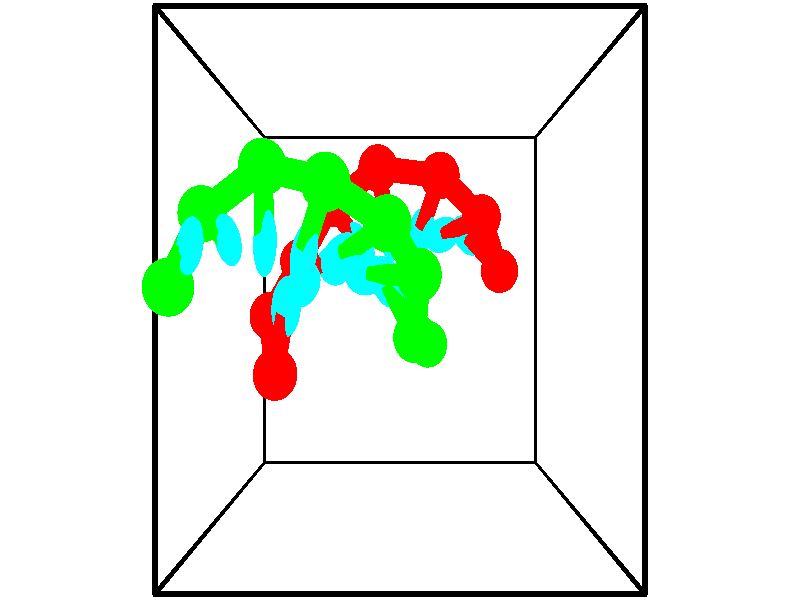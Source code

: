 // switches for output
#declare DRAW_BASES = 1; // possible values are 0, 1; only relevant for DNA ribbons
#declare DRAW_BASES_TYPE = 3; // possible values are 1, 2, 3; only relevant for DNA ribbons
#declare DRAW_FOG = 0; // set to 1 to enable fog

#include "colors.inc"

#include "transforms.inc"
background { rgb <1, 1, 1>}

#default {
   normal{
       ripples 0.25
       frequency 0.20
       turbulence 0.2
       lambda 5
   }
	finish {
		phong 0.1
		phong_size 40.
	}
}

// original window dimensions: 1024x640


// camera settings

camera {
	sky <-0, 1, 0>
	up <-0, 1, 0>
	right 1.6 * <1, 0, 0>
	location <2.5, 2.5, 11.1562>
	look_at <2.5, 2.5, 2.5>
	direction <0, 0, -8.6562>
	angle 67.0682
}


# declare cpy_camera_pos = <2.5, 2.5, 11.1562>;
# if (DRAW_FOG = 1)
fog {
	fog_type 2
	up vnormalize(cpy_camera_pos)
	color rgbt<1,1,1,0.3>
	distance 1e-5
	fog_alt 3e-3
	fog_offset 4
}
# end


// LIGHTS

# declare lum = 6;
global_settings {
	ambient_light rgb lum * <0.05, 0.05, 0.05>
	max_trace_level 15
}# declare cpy_direct_light_amount = 0.25;
light_source
{	1000 * <-1, -1, 1>,
	rgb lum * cpy_direct_light_amount
	parallel
}

light_source
{	1000 * <1, 1, -1>,
	rgb lum * cpy_direct_light_amount
	parallel
}

// strand 0

// nucleotide -1

// particle -1
sphere {
	<3.851246, 2.828999, 2.954133> 0.250000
	pigment { color rgbt <1,0,0,0> }
	no_shadow
}
cylinder {
	<3.621967, 3.077999, 2.740990>,  <3.484400, 3.227399, 2.613104>, 0.100000
	pigment { color rgbt <1,0,0,0> }
	no_shadow
}
cylinder {
	<3.621967, 3.077999, 2.740990>,  <3.851246, 2.828999, 2.954133>, 0.100000
	pigment { color rgbt <1,0,0,0> }
	no_shadow
}

// particle -1
sphere {
	<3.621967, 3.077999, 2.740990> 0.100000
	pigment { color rgbt <1,0,0,0> }
	no_shadow
}
sphere {
	0, 1
	scale<0.080000,0.200000,0.300000>
	matrix <-0.718161, -0.068506, 0.692497,
		0.394576, 0.779615, 0.486323,
		-0.573197, 0.622501, -0.532858,
		3.450008, 3.264750, 2.581132>
	pigment { color rgbt <0,1,1,0> }
	no_shadow
}
cylinder {
	<3.561570, 3.397960, 3.279779>,  <3.851246, 2.828999, 2.954133>, 0.130000
	pigment { color rgbt <1,0,0,0> }
	no_shadow
}

// nucleotide -1

// particle -1
sphere {
	<3.561570, 3.397960, 3.279779> 0.250000
	pigment { color rgbt <1,0,0,0> }
	no_shadow
}
cylinder {
	<3.289486, 3.313755, 2.998924>,  <3.126235, 3.263232, 2.830411>, 0.100000
	pigment { color rgbt <1,0,0,0> }
	no_shadow
}
cylinder {
	<3.289486, 3.313755, 2.998924>,  <3.561570, 3.397960, 3.279779>, 0.100000
	pigment { color rgbt <1,0,0,0> }
	no_shadow
}

// particle -1
sphere {
	<3.289486, 3.313755, 2.998924> 0.100000
	pigment { color rgbt <1,0,0,0> }
	no_shadow
}
sphere {
	0, 1
	scale<0.080000,0.200000,0.300000>
	matrix <-0.703001, -0.083950, 0.706216,
		-0.207613, 0.973980, -0.090888,
		-0.680210, -0.210514, -0.702138,
		3.085423, 3.250601, 2.788283>
	pigment { color rgbt <0,1,1,0> }
	no_shadow
}
cylinder {
	<3.008425, 3.819875, 3.463255>,  <3.561570, 3.397960, 3.279779>, 0.130000
	pigment { color rgbt <1,0,0,0> }
	no_shadow
}

// nucleotide -1

// particle -1
sphere {
	<3.008425, 3.819875, 3.463255> 0.250000
	pigment { color rgbt <1,0,0,0> }
	no_shadow
}
cylinder {
	<2.875710, 3.495197, 3.270977>,  <2.796080, 3.300390, 3.155611>, 0.100000
	pigment { color rgbt <1,0,0,0> }
	no_shadow
}
cylinder {
	<2.875710, 3.495197, 3.270977>,  <3.008425, 3.819875, 3.463255>, 0.100000
	pigment { color rgbt <1,0,0,0> }
	no_shadow
}

// particle -1
sphere {
	<2.875710, 3.495197, 3.270977> 0.100000
	pigment { color rgbt <1,0,0,0> }
	no_shadow
}
sphere {
	0, 1
	scale<0.080000,0.200000,0.300000>
	matrix <-0.660946, -0.163561, 0.732392,
		-0.673102, 0.560713, -0.482219,
		-0.331789, -0.811695, -0.480694,
		2.776173, 3.251689, 3.126769>
	pigment { color rgbt <0,1,1,0> }
	no_shadow
}
cylinder {
	<2.221741, 3.891166, 3.502410>,  <3.008425, 3.819875, 3.463255>, 0.130000
	pigment { color rgbt <1,0,0,0> }
	no_shadow
}

// nucleotide -1

// particle -1
sphere {
	<2.221741, 3.891166, 3.502410> 0.250000
	pigment { color rgbt <1,0,0,0> }
	no_shadow
}
cylinder {
	<2.295403, 3.505241, 3.427338>,  <2.339600, 3.273686, 3.382294>, 0.100000
	pigment { color rgbt <1,0,0,0> }
	no_shadow
}
cylinder {
	<2.295403, 3.505241, 3.427338>,  <2.221741, 3.891166, 3.502410>, 0.100000
	pigment { color rgbt <1,0,0,0> }
	no_shadow
}

// particle -1
sphere {
	<2.295403, 3.505241, 3.427338> 0.100000
	pigment { color rgbt <1,0,0,0> }
	no_shadow
}
sphere {
	0, 1
	scale<0.080000,0.200000,0.300000>
	matrix <-0.722120, -0.262346, 0.640092,
		-0.666806, 0.017652, -0.745022,
		0.184155, -0.964812, -0.187681,
		2.350649, 3.215798, 3.371033>
	pigment { color rgbt <0,1,1,0> }
	no_shadow
}
cylinder {
	<1.598592, 3.542833, 3.265741>,  <2.221741, 3.891166, 3.502410>, 0.130000
	pigment { color rgbt <1,0,0,0> }
	no_shadow
}

// nucleotide -1

// particle -1
sphere {
	<1.598592, 3.542833, 3.265741> 0.250000
	pigment { color rgbt <1,0,0,0> }
	no_shadow
}
cylinder {
	<1.825970, 3.272266, 3.453072>,  <1.962396, 3.109926, 3.565470>, 0.100000
	pigment { color rgbt <1,0,0,0> }
	no_shadow
}
cylinder {
	<1.825970, 3.272266, 3.453072>,  <1.598592, 3.542833, 3.265741>, 0.100000
	pigment { color rgbt <1,0,0,0> }
	no_shadow
}

// particle -1
sphere {
	<1.825970, 3.272266, 3.453072> 0.100000
	pigment { color rgbt <1,0,0,0> }
	no_shadow
}
sphere {
	0, 1
	scale<0.080000,0.200000,0.300000>
	matrix <-0.734783, -0.161340, 0.658834,
		-0.370088, -0.718629, -0.588734,
		0.568444, -0.676419, 0.468326,
		1.996503, 3.069341, 3.593570>
	pigment { color rgbt <0,1,1,0> }
	no_shadow
}
cylinder {
	<1.190639, 2.917260, 3.275008>,  <1.598592, 3.542833, 3.265741>, 0.130000
	pigment { color rgbt <1,0,0,0> }
	no_shadow
}

// nucleotide -1

// particle -1
sphere {
	<1.190639, 2.917260, 3.275008> 0.250000
	pigment { color rgbt <1,0,0,0> }
	no_shadow
}
cylinder {
	<1.469067, 2.876480, 3.559288>,  <1.636123, 2.852012, 3.729856>, 0.100000
	pigment { color rgbt <1,0,0,0> }
	no_shadow
}
cylinder {
	<1.469067, 2.876480, 3.559288>,  <1.190639, 2.917260, 3.275008>, 0.100000
	pigment { color rgbt <1,0,0,0> }
	no_shadow
}

// particle -1
sphere {
	<1.469067, 2.876480, 3.559288> 0.100000
	pigment { color rgbt <1,0,0,0> }
	no_shadow
}
sphere {
	0, 1
	scale<0.080000,0.200000,0.300000>
	matrix <-0.716177, -0.168592, 0.677250,
		0.050774, -0.980399, -0.190365,
		0.696070, -0.101949, 0.710700,
		1.677888, 2.845895, 3.772498>
	pigment { color rgbt <0,1,1,0> }
	no_shadow
}
cylinder {
	<0.902409, 2.333014, 3.711828>,  <1.190639, 2.917260, 3.275008>, 0.130000
	pigment { color rgbt <1,0,0,0> }
	no_shadow
}

// nucleotide -1

// particle -1
sphere {
	<0.902409, 2.333014, 3.711828> 0.250000
	pigment { color rgbt <1,0,0,0> }
	no_shadow
}
cylinder {
	<1.169159, 2.513103, 3.949341>,  <1.329209, 2.621157, 4.091848>, 0.100000
	pigment { color rgbt <1,0,0,0> }
	no_shadow
}
cylinder {
	<1.169159, 2.513103, 3.949341>,  <0.902409, 2.333014, 3.711828>, 0.100000
	pigment { color rgbt <1,0,0,0> }
	no_shadow
}

// particle -1
sphere {
	<1.169159, 2.513103, 3.949341> 0.100000
	pigment { color rgbt <1,0,0,0> }
	no_shadow
}
sphere {
	0, 1
	scale<0.080000,0.200000,0.300000>
	matrix <-0.584490, -0.178235, 0.791583,
		0.462223, -0.874945, 0.144292,
		0.666874, 0.450225, 0.593781,
		1.369221, 2.648171, 4.127475>
	pigment { color rgbt <0,1,1,0> }
	no_shadow
}
cylinder {
	<1.070641, 1.789324, 4.240331>,  <0.902409, 2.333014, 3.711828>, 0.130000
	pigment { color rgbt <1,0,0,0> }
	no_shadow
}

// nucleotide -1

// particle -1
sphere {
	<1.070641, 1.789324, 4.240331> 0.250000
	pigment { color rgbt <1,0,0,0> }
	no_shadow
}
cylinder {
	<1.164745, 2.156982, 4.366711>,  <1.221208, 2.377577, 4.442539>, 0.100000
	pigment { color rgbt <1,0,0,0> }
	no_shadow
}
cylinder {
	<1.164745, 2.156982, 4.366711>,  <1.070641, 1.789324, 4.240331>, 0.100000
	pigment { color rgbt <1,0,0,0> }
	no_shadow
}

// particle -1
sphere {
	<1.164745, 2.156982, 4.366711> 0.100000
	pigment { color rgbt <1,0,0,0> }
	no_shadow
}
sphere {
	0, 1
	scale<0.080000,0.200000,0.300000>
	matrix <-0.527454, -0.152303, 0.835821,
		0.816361, -0.363284, 0.448976,
		0.235260, 0.919145, 0.315950,
		1.235323, 2.432726, 4.461496>
	pigment { color rgbt <0,1,1,0> }
	no_shadow
}
// strand 1

// nucleotide -1

// particle -1
sphere {
	<0.138080, 2.608610, 4.998609> 0.250000
	pigment { color rgbt <0,1,0,0> }
	no_shadow
}
cylinder {
	<0.358469, 2.786957, 5.280781>,  <0.490702, 2.893965, 5.450084>, 0.100000
	pigment { color rgbt <0,1,0,0> }
	no_shadow
}
cylinder {
	<0.358469, 2.786957, 5.280781>,  <0.138080, 2.608610, 4.998609>, 0.100000
	pigment { color rgbt <0,1,0,0> }
	no_shadow
}

// particle -1
sphere {
	<0.358469, 2.786957, 5.280781> 0.100000
	pigment { color rgbt <0,1,0,0> }
	no_shadow
}
sphere {
	0, 1
	scale<0.080000,0.200000,0.300000>
	matrix <0.765080, 0.067721, -0.640364,
		-0.333290, 0.892533, -0.303813,
		0.550972, 0.445868, 0.705431,
		0.523760, 2.920717, 5.492410>
	pigment { color rgbt <0,1,1,0> }
	no_shadow
}
cylinder {
	<0.400140, 3.264804, 4.738405>,  <0.138080, 2.608610, 4.998609>, 0.130000
	pigment { color rgbt <0,1,0,0> }
	no_shadow
}

// nucleotide -1

// particle -1
sphere {
	<0.400140, 3.264804, 4.738405> 0.250000
	pigment { color rgbt <0,1,0,0> }
	no_shadow
}
cylinder {
	<0.632883, 3.109131, 5.024055>,  <0.772529, 3.015727, 5.195446>, 0.100000
	pigment { color rgbt <0,1,0,0> }
	no_shadow
}
cylinder {
	<0.632883, 3.109131, 5.024055>,  <0.400140, 3.264804, 4.738405>, 0.100000
	pigment { color rgbt <0,1,0,0> }
	no_shadow
}

// particle -1
sphere {
	<0.632883, 3.109131, 5.024055> 0.100000
	pigment { color rgbt <0,1,0,0> }
	no_shadow
}
sphere {
	0, 1
	scale<0.080000,0.200000,0.300000>
	matrix <0.798846, 0.108740, -0.591625,
		0.152596, 0.914720, 0.374169,
		0.581858, -0.389183, 0.714127,
		0.807441, 2.992376, 5.238294>
	pigment { color rgbt <0,1,1,0> }
	no_shadow
}
cylinder {
	<1.063294, 3.660219, 4.837562>,  <0.400140, 3.264804, 4.738405>, 0.130000
	pigment { color rgbt <0,1,0,0> }
	no_shadow
}

// nucleotide -1

// particle -1
sphere {
	<1.063294, 3.660219, 4.837562> 0.250000
	pigment { color rgbt <0,1,0,0> }
	no_shadow
}
cylinder {
	<1.098735, 3.275948, 4.942822>,  <1.119999, 3.045385, 5.005977>, 0.100000
	pigment { color rgbt <0,1,0,0> }
	no_shadow
}
cylinder {
	<1.098735, 3.275948, 4.942822>,  <1.063294, 3.660219, 4.837562>, 0.100000
	pigment { color rgbt <0,1,0,0> }
	no_shadow
}

// particle -1
sphere {
	<1.098735, 3.275948, 4.942822> 0.100000
	pigment { color rgbt <0,1,0,0> }
	no_shadow
}
sphere {
	0, 1
	scale<0.080000,0.200000,0.300000>
	matrix <0.760099, -0.105529, -0.641180,
		0.643738, 0.256829, 0.720861,
		0.088602, -0.960678, 0.263149,
		1.125316, 2.987744, 5.021766>
	pigment { color rgbt <0,1,1,0> }
	no_shadow
}
cylinder {
	<1.752349, 3.488097, 5.092037>,  <1.063294, 3.660219, 4.837562>, 0.130000
	pigment { color rgbt <0,1,0,0> }
	no_shadow
}

// nucleotide -1

// particle -1
sphere {
	<1.752349, 3.488097, 5.092037> 0.250000
	pigment { color rgbt <0,1,0,0> }
	no_shadow
}
cylinder {
	<1.601019, 3.153885, 4.932659>,  <1.510222, 2.953357, 4.837032>, 0.100000
	pigment { color rgbt <0,1,0,0> }
	no_shadow
}
cylinder {
	<1.601019, 3.153885, 4.932659>,  <1.752349, 3.488097, 5.092037>, 0.100000
	pigment { color rgbt <0,1,0,0> }
	no_shadow
}

// particle -1
sphere {
	<1.601019, 3.153885, 4.932659> 0.100000
	pigment { color rgbt <0,1,0,0> }
	no_shadow
}
sphere {
	0, 1
	scale<0.080000,0.200000,0.300000>
	matrix <0.721365, 0.003628, -0.692545,
		0.580089, -0.549430, 0.601351,
		-0.378324, -0.835531, -0.398445,
		1.487522, 2.903225, 4.813126>
	pigment { color rgbt <0,1,1,0> }
	no_shadow
}
cylinder {
	<2.368217, 3.161084, 4.902072>,  <1.752349, 3.488097, 5.092037>, 0.130000
	pigment { color rgbt <0,1,0,0> }
	no_shadow
}

// nucleotide -1

// particle -1
sphere {
	<2.368217, 3.161084, 4.902072> 0.250000
	pigment { color rgbt <0,1,0,0> }
	no_shadow
}
cylinder {
	<2.069694, 3.011536, 4.681801>,  <1.890580, 2.921807, 4.549638>, 0.100000
	pigment { color rgbt <0,1,0,0> }
	no_shadow
}
cylinder {
	<2.069694, 3.011536, 4.681801>,  <2.368217, 3.161084, 4.902072>, 0.100000
	pigment { color rgbt <0,1,0,0> }
	no_shadow
}

// particle -1
sphere {
	<2.069694, 3.011536, 4.681801> 0.100000
	pigment { color rgbt <0,1,0,0> }
	no_shadow
}
sphere {
	0, 1
	scale<0.080000,0.200000,0.300000>
	matrix <0.605150, -0.036619, -0.795269,
		0.277163, -0.926757, 0.253577,
		-0.746307, -0.373872, -0.550677,
		1.845801, 2.899374, 4.516598>
	pigment { color rgbt <0,1,1,0> }
	no_shadow
}
cylinder {
	<2.708337, 2.728500, 4.524901>,  <2.368217, 3.161084, 4.902072>, 0.130000
	pigment { color rgbt <0,1,0,0> }
	no_shadow
}

// nucleotide -1

// particle -1
sphere {
	<2.708337, 2.728500, 4.524901> 0.250000
	pigment { color rgbt <0,1,0,0> }
	no_shadow
}
cylinder {
	<2.368633, 2.736458, 4.313862>,  <2.164810, 2.741233, 4.187238>, 0.100000
	pigment { color rgbt <0,1,0,0> }
	no_shadow
}
cylinder {
	<2.368633, 2.736458, 4.313862>,  <2.708337, 2.728500, 4.524901>, 0.100000
	pigment { color rgbt <0,1,0,0> }
	no_shadow
}

// particle -1
sphere {
	<2.368633, 2.736458, 4.313862> 0.100000
	pigment { color rgbt <0,1,0,0> }
	no_shadow
}
sphere {
	0, 1
	scale<0.080000,0.200000,0.300000>
	matrix <0.517336, -0.168223, -0.839085,
		-0.105445, -0.985548, 0.132575,
		-0.849261, 0.019892, -0.527598,
		2.113854, 2.742426, 4.155582>
	pigment { color rgbt <0,1,1,0> }
	no_shadow
}
cylinder {
	<2.670602, 2.134924, 4.100951>,  <2.708337, 2.728500, 4.524901>, 0.130000
	pigment { color rgbt <0,1,0,0> }
	no_shadow
}

// nucleotide -1

// particle -1
sphere {
	<2.670602, 2.134924, 4.100951> 0.250000
	pigment { color rgbt <0,1,0,0> }
	no_shadow
}
cylinder {
	<2.480535, 2.449226, 3.942558>,  <2.366494, 2.637808, 3.847522>, 0.100000
	pigment { color rgbt <0,1,0,0> }
	no_shadow
}
cylinder {
	<2.480535, 2.449226, 3.942558>,  <2.670602, 2.134924, 4.100951>, 0.100000
	pigment { color rgbt <0,1,0,0> }
	no_shadow
}

// particle -1
sphere {
	<2.480535, 2.449226, 3.942558> 0.100000
	pigment { color rgbt <0,1,0,0> }
	no_shadow
}
sphere {
	0, 1
	scale<0.080000,0.200000,0.300000>
	matrix <0.532734, -0.101261, -0.840203,
		-0.700292, -0.610191, -0.370483,
		-0.475169, 0.785756, -0.395983,
		2.337984, 2.684953, 3.823764>
	pigment { color rgbt <0,1,1,0> }
	no_shadow
}
cylinder {
	<2.852431, 2.030568, 3.437126>,  <2.670602, 2.134924, 4.100951>, 0.130000
	pigment { color rgbt <0,1,0,0> }
	no_shadow
}

// nucleotide -1

// particle -1
sphere {
	<2.852431, 2.030568, 3.437126> 0.250000
	pigment { color rgbt <0,1,0,0> }
	no_shadow
}
cylinder {
	<2.713316, 2.405388, 3.424591>,  <2.629848, 2.630280, 3.417070>, 0.100000
	pigment { color rgbt <0,1,0,0> }
	no_shadow
}
cylinder {
	<2.713316, 2.405388, 3.424591>,  <2.852431, 2.030568, 3.437126>, 0.100000
	pigment { color rgbt <0,1,0,0> }
	no_shadow
}

// particle -1
sphere {
	<2.713316, 2.405388, 3.424591> 0.100000
	pigment { color rgbt <0,1,0,0> }
	no_shadow
}
sphere {
	0, 1
	scale<0.080000,0.200000,0.300000>
	matrix <0.606207, 0.199245, -0.769944,
		-0.715233, -0.286773, -0.637341,
		-0.347787, 0.937050, -0.031337,
		2.608980, 2.686503, 3.415190>
	pigment { color rgbt <0,1,1,0> }
	no_shadow
}
// box output
cylinder {
	<0.000000, 0.000000, 0.000000>,  <5.000000, 0.000000, 0.000000>, 0.025000
	pigment { color rgbt <0,0,0,0> }
	no_shadow
}
cylinder {
	<0.000000, 0.000000, 0.000000>,  <0.000000, 5.000000, 0.000000>, 0.025000
	pigment { color rgbt <0,0,0,0> }
	no_shadow
}
cylinder {
	<0.000000, 0.000000, 0.000000>,  <0.000000, 0.000000, 5.000000>, 0.025000
	pigment { color rgbt <0,0,0,0> }
	no_shadow
}
cylinder {
	<5.000000, 5.000000, 5.000000>,  <0.000000, 5.000000, 5.000000>, 0.025000
	pigment { color rgbt <0,0,0,0> }
	no_shadow
}
cylinder {
	<5.000000, 5.000000, 5.000000>,  <5.000000, 0.000000, 5.000000>, 0.025000
	pigment { color rgbt <0,0,0,0> }
	no_shadow
}
cylinder {
	<5.000000, 5.000000, 5.000000>,  <5.000000, 5.000000, 0.000000>, 0.025000
	pigment { color rgbt <0,0,0,0> }
	no_shadow
}
cylinder {
	<0.000000, 0.000000, 5.000000>,  <0.000000, 5.000000, 5.000000>, 0.025000
	pigment { color rgbt <0,0,0,0> }
	no_shadow
}
cylinder {
	<0.000000, 0.000000, 5.000000>,  <5.000000, 0.000000, 5.000000>, 0.025000
	pigment { color rgbt <0,0,0,0> }
	no_shadow
}
cylinder {
	<5.000000, 5.000000, 0.000000>,  <0.000000, 5.000000, 0.000000>, 0.025000
	pigment { color rgbt <0,0,0,0> }
	no_shadow
}
cylinder {
	<5.000000, 5.000000, 0.000000>,  <5.000000, 0.000000, 0.000000>, 0.025000
	pigment { color rgbt <0,0,0,0> }
	no_shadow
}
cylinder {
	<5.000000, 0.000000, 5.000000>,  <5.000000, 0.000000, 0.000000>, 0.025000
	pigment { color rgbt <0,0,0,0> }
	no_shadow
}
cylinder {
	<0.000000, 5.000000, 0.000000>,  <0.000000, 5.000000, 5.000000>, 0.025000
	pigment { color rgbt <0,0,0,0> }
	no_shadow
}
// end of box output
